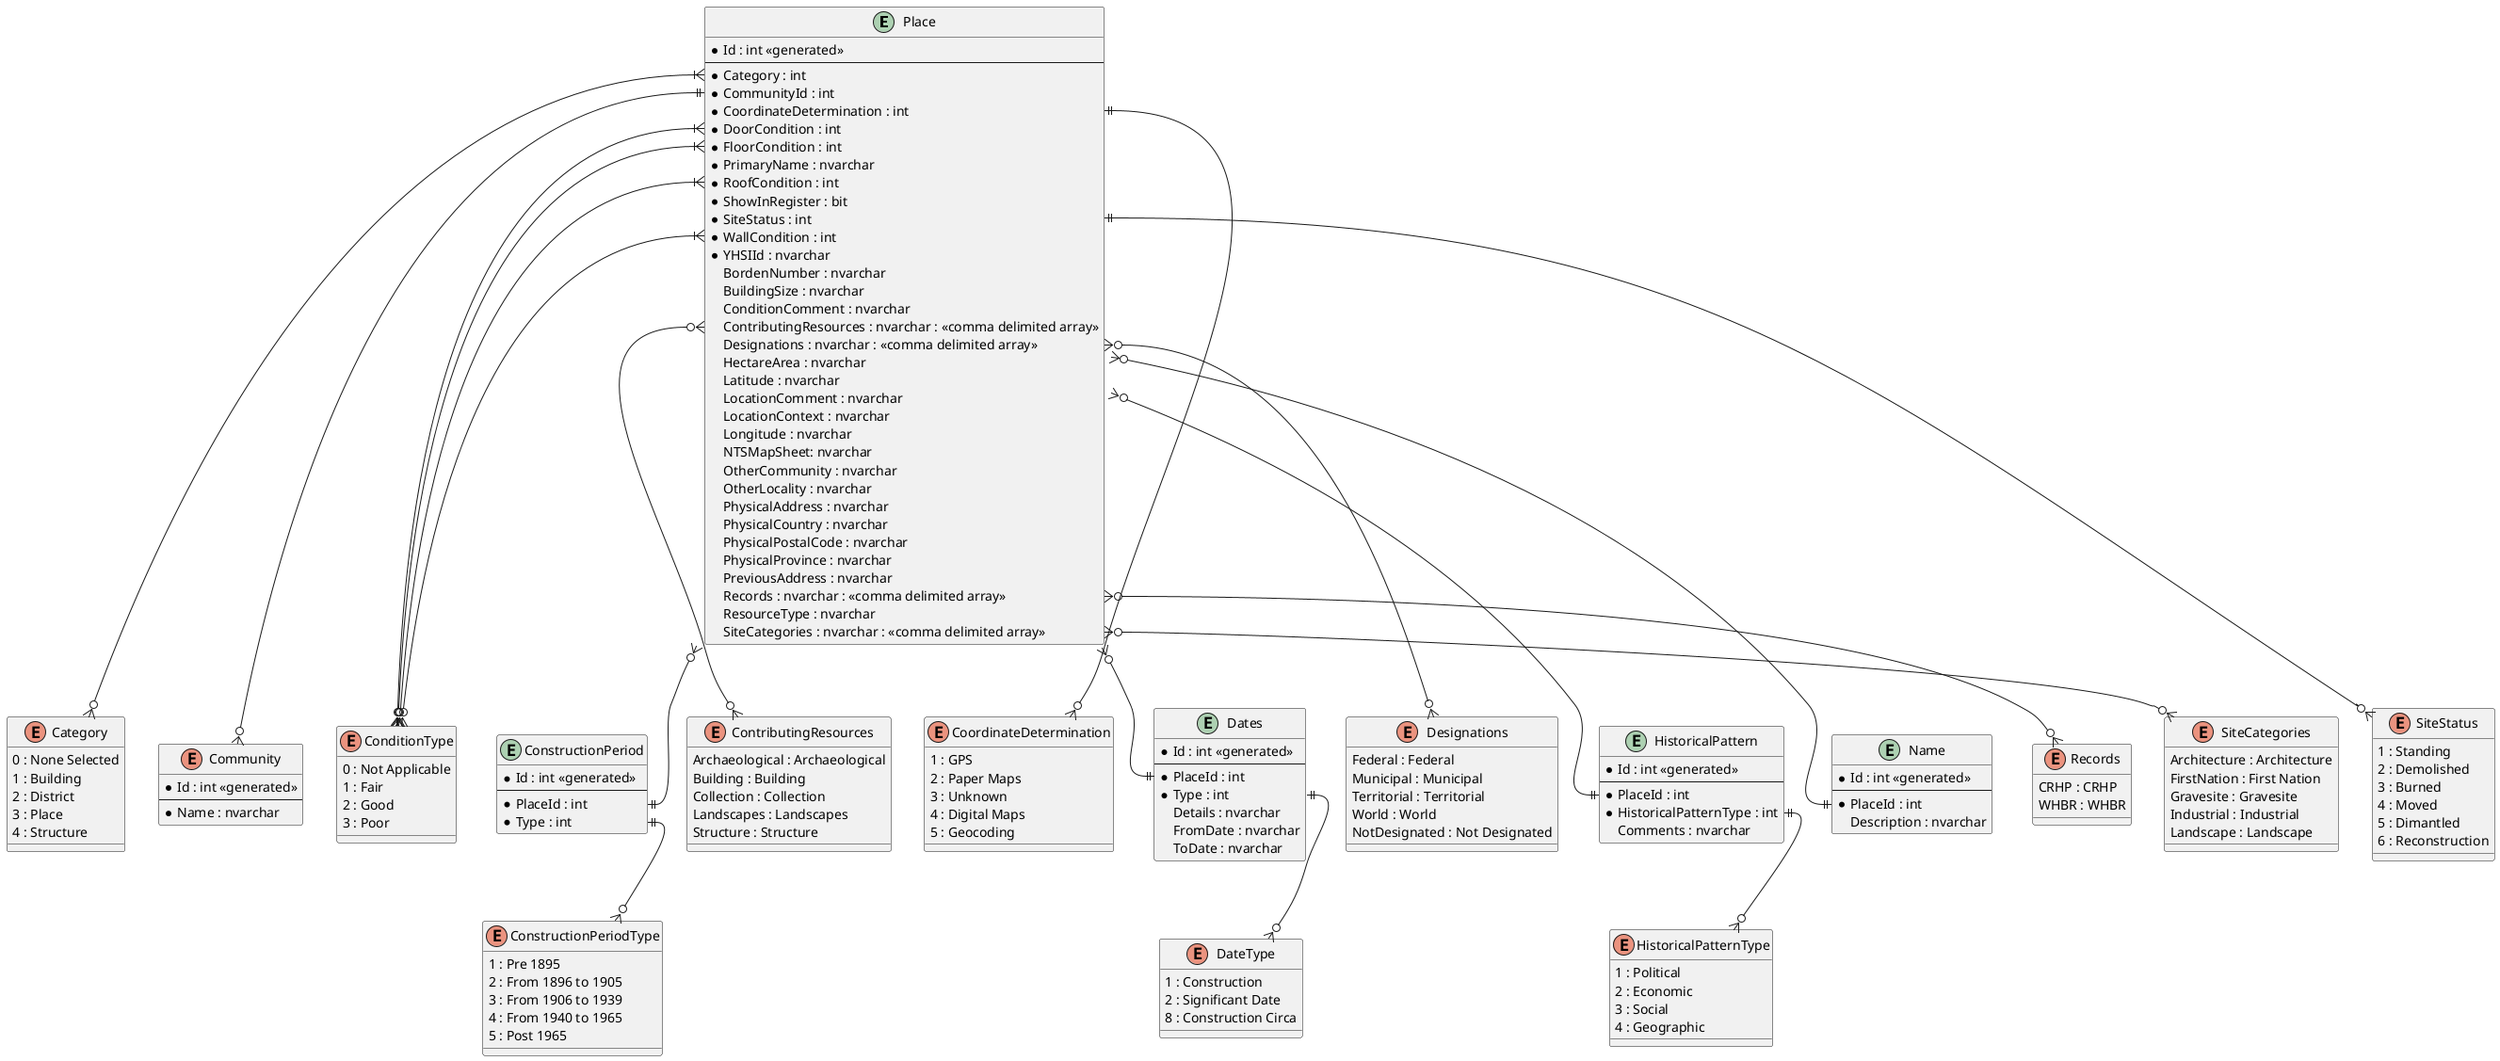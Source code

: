 @startuml

entity Place {
  * Id : int <<generated>>
  --
  * Category : int
  * CommunityId : int
  * CoordinateDetermination : int
  * DoorCondition : int
  * FloorCondition : int
  * PrimaryName : nvarchar
  * RoofCondition : int
  * ShowInRegister : bit
  * SiteStatus : int
  * WallCondition : int
  * YHSIId : nvarchar
  BordenNumber : nvarchar
  BuildingSize : nvarchar
  ConditionComment : nvarchar
  ContributingResources : nvarchar : <<comma delimited array>>
  Designations : nvarchar : <<comma delimited array>>
  HectareArea : nvarchar
  Latitude : nvarchar
  LocationComment : nvarchar
  LocationContext : nvarchar
  Longitude : nvarchar
  NTSMapSheet: nvarchar
  OtherCommunity : nvarchar
  OtherLocality : nvarchar
  PhysicalAddress : nvarchar
  PhysicalCountry : nvarchar
  PhysicalPostalCode : nvarchar
  PhysicalProvince : nvarchar
  PreviousAddress : nvarchar
  Records : nvarchar : <<comma delimited array>>
  ResourceType : nvarchar
  SiteCategories : nvarchar : <<comma delimited array>>
}

enum Category {
  0 : None Selected
  1 : Building
  2 : District
  3 : Place
  4 : Structure
}

enum Community {
  * Id : int <<generated>>
  --
  * Name : nvarchar
}

enum ConditionType {
  0 : Not Applicable
  1 : Fair
  2 : Good
  3 : Poor
}

entity ConstructionPeriod {
  * Id : int <<generated>>
  --
  * PlaceId : int
  * Type : int
}

enum ConstructionPeriodType {
  1 : Pre 1895
  2 : From 1896 to 1905
  3 : From 1906 to 1939
  4 : From 1940 to 1965
  5 : Post 1965
}

enum ContributingResources {
  Archaeological : Archaeological
  Building : Building
  Collection : Collection
  Landscapes : Landscapes
  Structure : Structure
}

enum CoordinateDetermination {
  1 : GPS
  2 : Paper Maps
  3 : Unknown
  4 : Digital Maps
  5 : Geocoding
}

entity Dates {
  * Id : int <<generated>>
  --
  * PlaceId : int
  * Type : int
  Details : nvarchar
  FromDate : nvarchar
  ToDate : nvarchar
}

enum DateType {
  1 : Construction
  2 : Significant Date
  8 : Construction Circa
}

enum Designations {
  Federal : Federal
  Municipal : Municipal
  Territorial : Territorial
  World : World
  NotDesignated : Not Designated
}

entity HistoricalPattern {
  * Id : int <<generated>>
  --
  * PlaceId : int
  * HistoricalPatternType : int
  Comments : nvarchar
}

enum HistoricalPatternType {
  1 : Political
  2 : Economic
  3 : Social
  4 : Geographic
}

entity Name {
  * Id : int <<generated>>
  --
  * PlaceId : int
  Description : nvarchar
}

enum Records {
  CRHP : CRHP
  WHBR : WHBR
}

enum SiteCategories {
  Architecture : Architecture
  FirstNation : First Nation
  Gravesite : Gravesite
  Industrial : Industrial
  Landscape : Landscape
}

enum SiteStatus {
  1 : Standing
  2 : Demolished
  3 : Burned
  4 : Moved
  5 : Dimantled
  6 : Reconstruction
}

Place::Category }|--o{ Category
Place::CommunityId ||--o{ Community
Place::DoorCondition }|--o{ ConditionType
Place::FloorCondition }|--o{ ConditionType
Place::RoofCondition }|--o{ ConditionType
Place::WallCondition }|--o{ ConditionType
Place }o--|| ConstructionPeriod::PlaceId
Place::ContributingResources }o--o{ ContributingResources
Place::CoordinateDetermination ||--o{ CoordinateDetermination
Place }o--|| Dates::PlaceId
Place::Designations }o--o{ Designations
Place }o--|| HistoricalPattern::PlaceId
Place }o--|| Name::PlaceId
Place::Records }o--o{ Records
Place::SiteCategories }o--o{ SiteCategories
Place::SiteStatus ||--o{ SiteStatus
HistoricalPattern::HistoricalPatternType ||--o{ HistoricalPatternType
Dates::Type ||--o{ DateType
ConstructionPeriod::Type ||--o{ ConstructionPeriodType

@enduml
